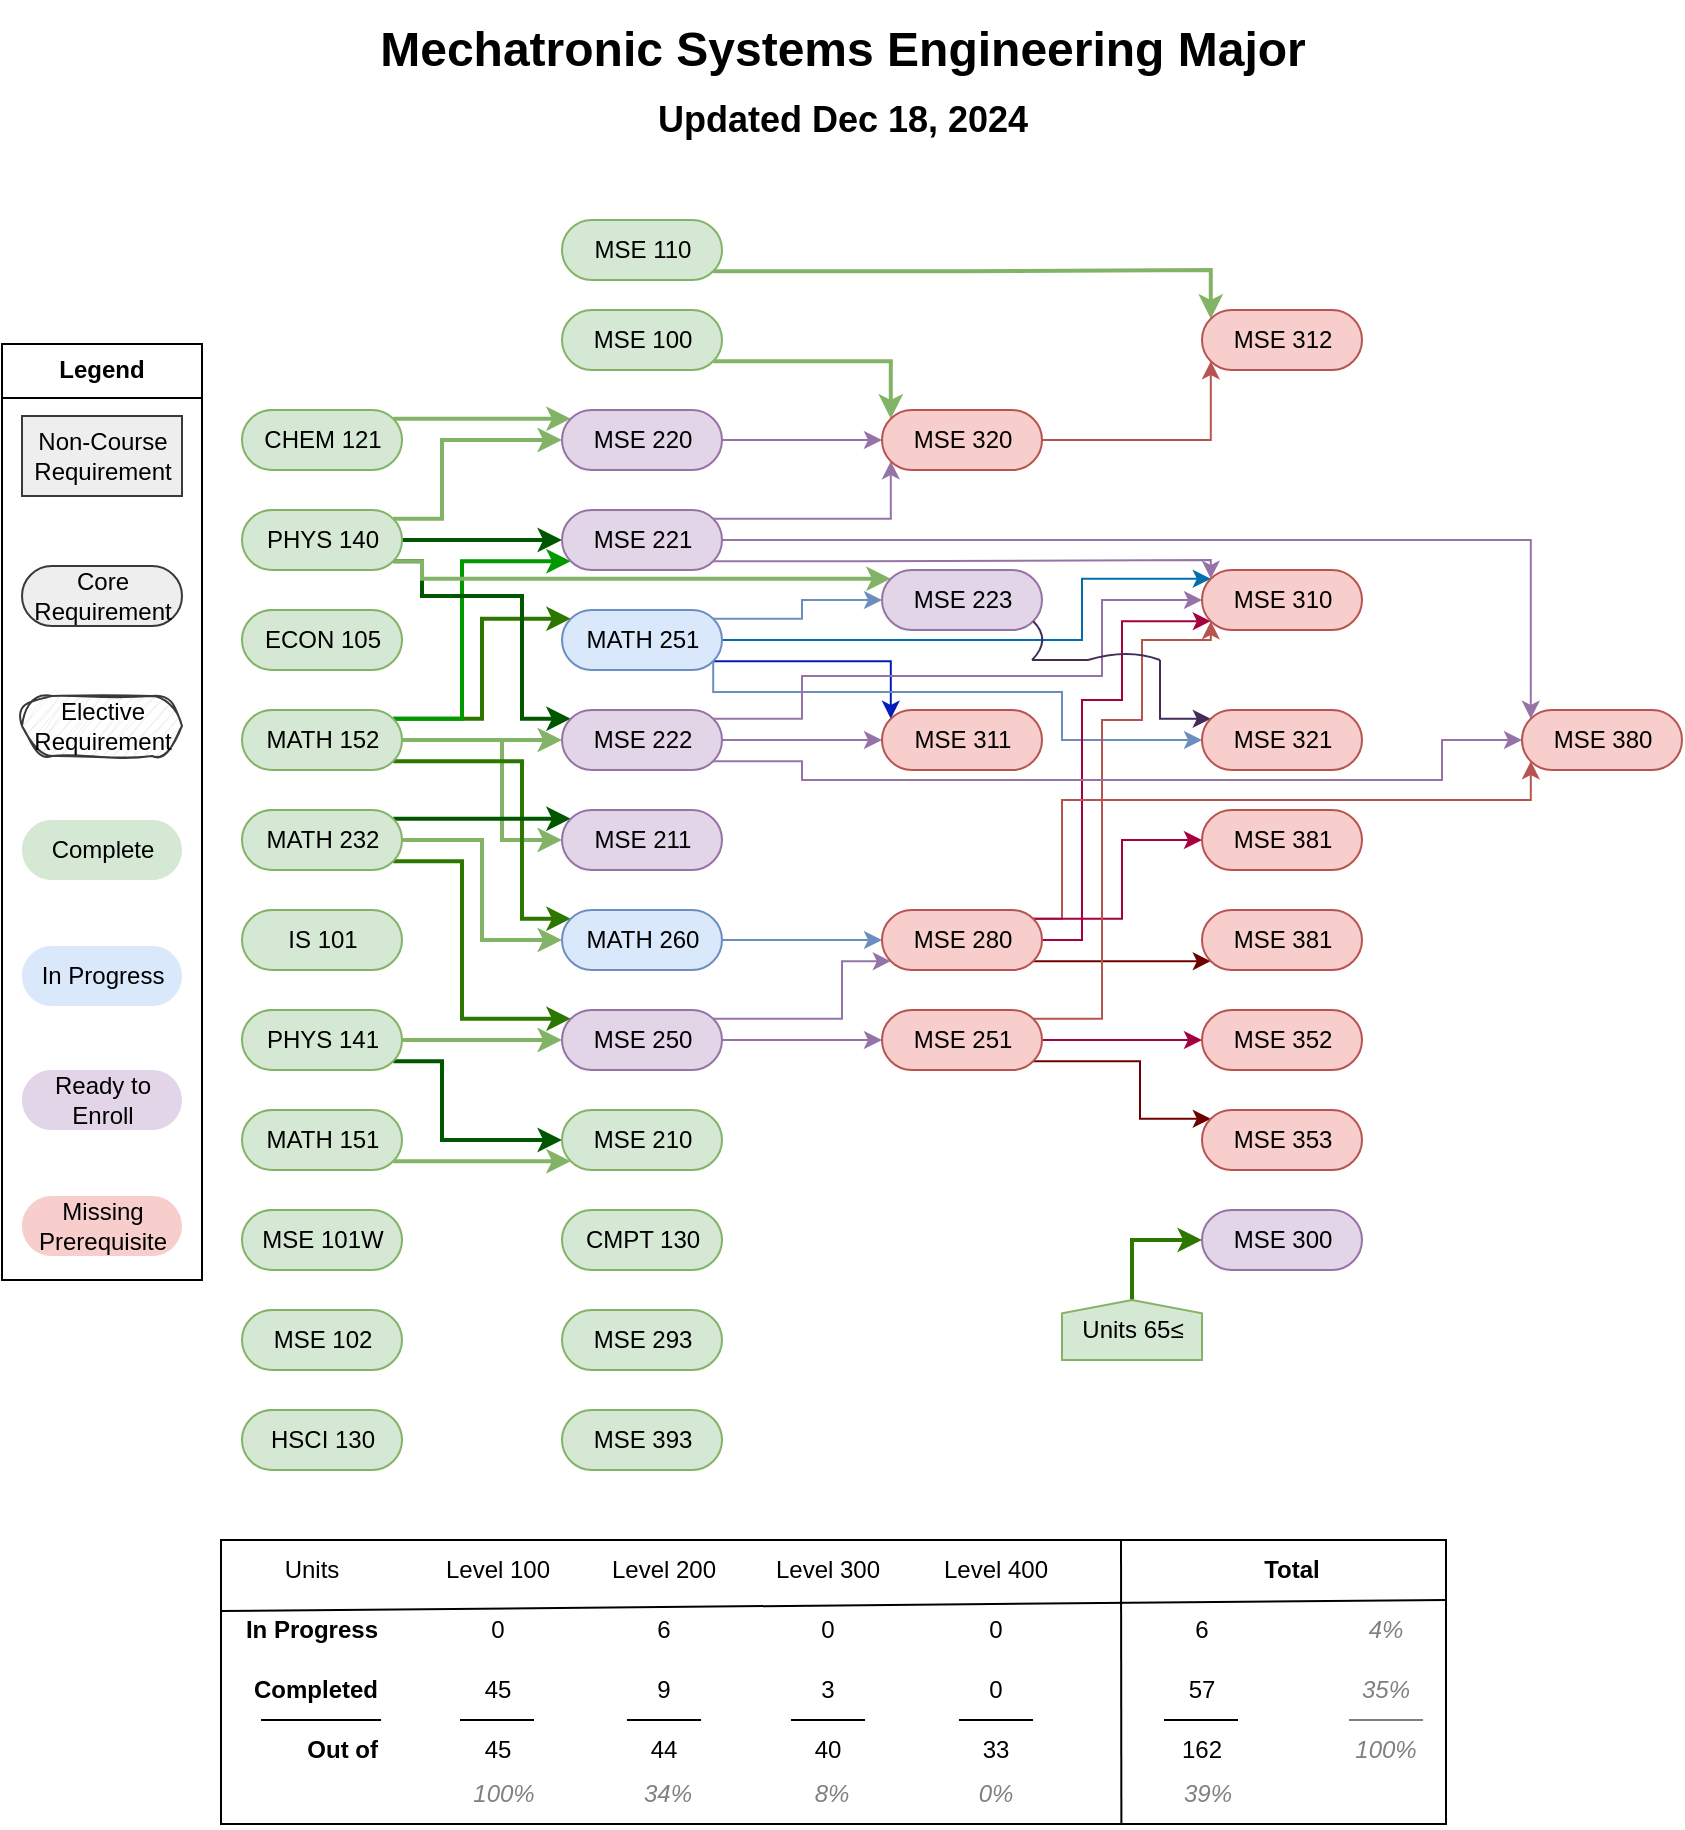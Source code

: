 <mxfile version="25.0.3">
  <diagram id="Kzw8JMVsdLsNCEqsxceb" name="Page-1">
    <mxGraphModel dx="1082" dy="652" grid="1" gridSize="2" guides="1" tooltips="1" connect="1" arrows="1" fold="1" page="1" pageScale="1" pageWidth="850" pageHeight="1100" background="#ffffff" math="0" shadow="0">
      <root>
        <mxCell id="0" />
        <mxCell id="HKDICo--rmemcoH3mQtk-15" value="Background" parent="0" visible="0" />
        <mxCell id="HKDICo--rmemcoH3mQtk-16" value="" style="rounded=0;whiteSpace=wrap;html=1;strokeColor=none;" parent="HKDICo--rmemcoH3mQtk-15" vertex="1">
          <mxGeometry y="30" width="850" height="948" as="geometry" />
        </mxCell>
        <mxCell id="1" value="Diagram" parent="0" />
        <mxCell id="Erz5tiZZ1zlOBueHpwNa-51" style="edgeStyle=orthogonalEdgeStyle;rounded=0;jumpStyle=none;orthogonalLoop=1;jettySize=auto;html=1;exitX=0;exitY=0;exitDx=75.605;exitDy=4.395;exitPerimeter=0;entryX=0;entryY=0;entryDx=4.395;entryDy=4.395;entryPerimeter=0;fillColor=#d5e8d4;strokeColor=#82b366;strokeWidth=2;" parent="1" source="Erz5tiZZ1zlOBueHpwNa-1" target="Erz5tiZZ1zlOBueHpwNa-16" edge="1">
          <mxGeometry relative="1" as="geometry" />
        </mxCell>
        <object label="CHEM 121" Course="General Chemistry I w/ Lab" Department="CHEM" Code="121" Units="4" id="Erz5tiZZ1zlOBueHpwNa-1">
          <mxCell style="html=1;dashed=0;whitespace=wrap;shape=mxgraph.dfd.start;fillColor=#d5e8d4;strokeColor=#82b366;" parent="1" vertex="1">
            <mxGeometry x="125" y="245" width="80" height="30" as="geometry" />
          </mxCell>
        </object>
        <object label="CMPT 130" Course="Intro to Computer Programming I" Department="CMPT" Code="130" Units="3" id="Erz5tiZZ1zlOBueHpwNa-2">
          <mxCell style="html=1;dashed=0;whitespace=wrap;shape=mxgraph.dfd.start;fillColor=#d5e8d4;strokeColor=#82b366;" parent="1" vertex="1">
            <mxGeometry x="285" y="645" width="80" height="30" as="geometry" />
          </mxCell>
        </object>
        <mxCell id="Erz5tiZZ1zlOBueHpwNa-30" style="edgeStyle=orthogonalEdgeStyle;rounded=0;orthogonalLoop=1;jettySize=auto;html=1;exitX=0;exitY=0;exitDx=75.605;exitDy=25.605;exitPerimeter=0;entryX=0;entryY=0;entryDx=4.395;entryDy=25.605;entryPerimeter=0;fillColor=#d5e8d4;strokeColor=#82b366;strokeWidth=2;" parent="1" source="Erz5tiZZ1zlOBueHpwNa-3" target="Erz5tiZZ1zlOBueHpwNa-19" edge="1">
          <mxGeometry relative="1" as="geometry" />
        </mxCell>
        <object label="MATH 151" Course="Calculus I with Review" Department="MATH" Code="150" Units="4" id="Erz5tiZZ1zlOBueHpwNa-3">
          <mxCell style="html=1;dashed=0;whitespace=wrap;shape=mxgraph.dfd.start;fillColor=#d5e8d4;strokeColor=#82b366;" parent="1" vertex="1">
            <mxGeometry x="125" y="595" width="80" height="30" as="geometry" />
          </mxCell>
        </object>
        <mxCell id="Erz5tiZZ1zlOBueHpwNa-44" style="edgeStyle=orthogonalEdgeStyle;rounded=0;orthogonalLoop=1;jettySize=auto;html=1;exitX=0;exitY=0;exitDx=75.605;exitDy=4.395;exitPerimeter=0;entryX=0;entryY=0;entryDx=4.395;entryDy=4.395;entryPerimeter=0;fillColor=#60a917;strokeColor=#2D7600;strokeWidth=2;" parent="1" source="Erz5tiZZ1zlOBueHpwNa-4" target="Erz5tiZZ1zlOBueHpwNa-18" edge="1">
          <mxGeometry relative="1" as="geometry">
            <Array as="points">
              <mxPoint x="245" y="399" />
              <mxPoint x="245" y="349" />
            </Array>
          </mxGeometry>
        </mxCell>
        <mxCell id="Erz5tiZZ1zlOBueHpwNa-45" style="edgeStyle=orthogonalEdgeStyle;rounded=0;orthogonalLoop=1;jettySize=auto;html=1;exitX=1;exitY=0.5;exitDx=0;exitDy=0;exitPerimeter=0;entryX=0;entryY=0.5;entryDx=0;entryDy=0;entryPerimeter=0;fillColor=#d5e8d4;strokeColor=#82b366;strokeWidth=2;gradientColor=#97d077;" parent="1" source="Erz5tiZZ1zlOBueHpwNa-4" target="Erz5tiZZ1zlOBueHpwNa-15" edge="1">
          <mxGeometry relative="1" as="geometry">
            <Array as="points">
              <mxPoint x="255" y="410" />
              <mxPoint x="255" y="460" />
            </Array>
          </mxGeometry>
        </mxCell>
        <mxCell id="Erz5tiZZ1zlOBueHpwNa-48" style="edgeStyle=orthogonalEdgeStyle;rounded=0;orthogonalLoop=1;jettySize=auto;html=1;exitX=0;exitY=0;exitDx=75.605;exitDy=25.605;exitPerimeter=0;entryX=0;entryY=0;entryDx=4.395;entryDy=4.395;entryPerimeter=0;jumpStyle=none;fillColor=#60a917;strokeColor=#2D7600;strokeWidth=2;" parent="1" source="Erz5tiZZ1zlOBueHpwNa-4" target="Erz5tiZZ1zlOBueHpwNa-17" edge="1">
          <mxGeometry relative="1" as="geometry">
            <Array as="points">
              <mxPoint x="265" y="421" />
              <mxPoint x="265" y="499" />
            </Array>
          </mxGeometry>
        </mxCell>
        <mxCell id="Erz5tiZZ1zlOBueHpwNa-54" style="edgeStyle=orthogonalEdgeStyle;rounded=0;jumpStyle=none;orthogonalLoop=1;jettySize=auto;html=1;exitX=0;exitY=0;exitDx=75.605;exitDy=4.395;exitPerimeter=0;entryX=0;entryY=0;entryDx=4.395;entryDy=25.605;entryPerimeter=0;fillColor=#cdeb8b;strokeColor=#009900;strokeWidth=2;" parent="1" source="Erz5tiZZ1zlOBueHpwNa-4" target="Erz5tiZZ1zlOBueHpwNa-27" edge="1">
          <mxGeometry relative="1" as="geometry">
            <Array as="points">
              <mxPoint x="235" y="399" />
              <mxPoint x="235" y="321" />
            </Array>
          </mxGeometry>
        </mxCell>
        <mxCell id="Erz5tiZZ1zlOBueHpwNa-57" style="edgeStyle=orthogonalEdgeStyle;rounded=0;jumpStyle=none;orthogonalLoop=1;jettySize=auto;html=1;exitX=1;exitY=0.5;exitDx=0;exitDy=0;exitPerimeter=0;entryX=0;entryY=0.5;entryDx=0;entryDy=0;entryPerimeter=0;fillColor=#d5e8d4;strokeColor=#82b366;strokeWidth=2;gradientColor=#97d077;" parent="1" source="Erz5tiZZ1zlOBueHpwNa-4" target="Erz5tiZZ1zlOBueHpwNa-26" edge="1">
          <mxGeometry relative="1" as="geometry" />
        </mxCell>
        <object label="MATH 152" Course="Calculus II" Department="MATH" Code="152" Units="3" id="Erz5tiZZ1zlOBueHpwNa-4">
          <mxCell style="html=1;dashed=0;whitespace=wrap;shape=mxgraph.dfd.start;fillColor=#d5e8d4;strokeColor=#82b366;" parent="1" vertex="1">
            <mxGeometry x="125" y="395" width="80" height="30" as="geometry" />
          </mxCell>
        </object>
        <mxCell id="Erz5tiZZ1zlOBueHpwNa-88" style="edgeStyle=orthogonalEdgeStyle;rounded=0;jumpStyle=none;orthogonalLoop=1;jettySize=auto;html=1;exitX=0;exitY=0;exitDx=75.605;exitDy=25.605;exitPerimeter=0;entryX=0;entryY=0;entryDx=4.395;entryDy=4.395;entryPerimeter=0;fillColor=#d5e8d4;strokeColor=#82b366;strokeWidth=2;" parent="1" source="Erz5tiZZ1zlOBueHpwNa-5" target="Erz5tiZZ1zlOBueHpwNa-85" edge="1">
          <mxGeometry relative="1" as="geometry" />
        </mxCell>
        <object label="MSE 100" Course="Engineering Graphics and Design" Department="MSE" Code="100" Units="3" id="Erz5tiZZ1zlOBueHpwNa-5">
          <mxCell style="html=1;dashed=0;whitespace=wrap;shape=mxgraph.dfd.start;fillColor=#d5e8d4;strokeColor=#82b366;" parent="1" vertex="1">
            <mxGeometry x="285" y="195" width="80" height="30" as="geometry" />
          </mxCell>
        </object>
        <object label="MSE 101W" Course="Process, Form, and Convention in Professional Genres" Department="MSE" Code="101W" Units="3" id="Erz5tiZZ1zlOBueHpwNa-6">
          <mxCell style="html=1;dashed=0;whitespace=wrap;shape=mxgraph.dfd.start;fillColor=#d5e8d4;strokeColor=#82b366;" parent="1" vertex="1">
            <mxGeometry x="125" y="645" width="80" height="30" as="geometry" />
          </mxCell>
        </object>
        <object label="MSE 102" Course="Applied Science, Technology, and Society" Department="MSE" Code="102" Units="3" id="Erz5tiZZ1zlOBueHpwNa-7">
          <mxCell style="html=1;dashed=0;whitespace=wrap;shape=mxgraph.dfd.start;fillColor=#d5e8d4;strokeColor=#82b366;" parent="1" vertex="1">
            <mxGeometry x="125" y="695" width="80" height="30" as="geometry" />
          </mxCell>
        </object>
        <mxCell id="Erz5tiZZ1zlOBueHpwNa-92" style="edgeStyle=orthogonalEdgeStyle;rounded=0;jumpStyle=none;orthogonalLoop=1;jettySize=auto;html=1;exitX=0;exitY=0;exitDx=75.605;exitDy=25.605;exitPerimeter=0;entryX=0;entryY=0;entryDx=4.395;entryDy=4.395;entryPerimeter=0;strokeWidth=2;fillColor=#d5e8d4;strokeColor=#82b366;" parent="1" source="Erz5tiZZ1zlOBueHpwNa-8" target="Erz5tiZZ1zlOBueHpwNa-84" edge="1">
          <mxGeometry relative="1" as="geometry" />
        </mxCell>
        <object label="MSE 110" Course="Mechatronics Design I" Department="MSE" Code="110" Units="3" id="Erz5tiZZ1zlOBueHpwNa-8">
          <mxCell style="html=1;dashed=0;whitespace=wrap;shape=mxgraph.dfd.start;fillColor=#d5e8d4;strokeColor=#82b366;" parent="1" vertex="1">
            <mxGeometry x="285" y="150" width="80" height="30" as="geometry" />
          </mxCell>
        </object>
        <mxCell id="Erz5tiZZ1zlOBueHpwNa-52" style="edgeStyle=orthogonalEdgeStyle;rounded=0;jumpStyle=none;orthogonalLoop=1;jettySize=auto;html=1;exitX=0;exitY=0;exitDx=75.605;exitDy=4.395;exitPerimeter=0;entryX=0;entryY=0.5;entryDx=0;entryDy=0;entryPerimeter=0;fillColor=#d5e8d4;strokeColor=#82b366;strokeWidth=2;" parent="1" source="Erz5tiZZ1zlOBueHpwNa-9" target="Erz5tiZZ1zlOBueHpwNa-16" edge="1">
          <mxGeometry relative="1" as="geometry">
            <Array as="points">
              <mxPoint x="225" y="299" />
              <mxPoint x="225" y="260" />
            </Array>
          </mxGeometry>
        </mxCell>
        <mxCell id="Erz5tiZZ1zlOBueHpwNa-53" style="edgeStyle=orthogonalEdgeStyle;rounded=0;jumpStyle=none;orthogonalLoop=1;jettySize=auto;html=1;exitX=1;exitY=0.5;exitDx=0;exitDy=0;exitPerimeter=0;entryX=0;entryY=0.5;entryDx=0;entryDy=0;entryPerimeter=0;fillColor=#008a00;strokeColor=#005700;strokeWidth=2;" parent="1" source="Erz5tiZZ1zlOBueHpwNa-9" target="Erz5tiZZ1zlOBueHpwNa-27" edge="1">
          <mxGeometry relative="1" as="geometry" />
        </mxCell>
        <mxCell id="Erz5tiZZ1zlOBueHpwNa-56" style="edgeStyle=orthogonalEdgeStyle;rounded=0;jumpStyle=none;orthogonalLoop=1;jettySize=auto;html=1;exitX=0;exitY=0;exitDx=75.605;exitDy=25.605;exitPerimeter=0;entryX=0;entryY=0;entryDx=4.395;entryDy=4.395;entryPerimeter=0;fillColor=#008a00;strokeColor=#005700;strokeWidth=2;" parent="1" source="Erz5tiZZ1zlOBueHpwNa-9" target="Erz5tiZZ1zlOBueHpwNa-26" edge="1">
          <mxGeometry relative="1" as="geometry">
            <Array as="points">
              <mxPoint x="215" y="321" />
              <mxPoint x="215" y="338" />
              <mxPoint x="265" y="338" />
              <mxPoint x="265" y="399" />
            </Array>
          </mxGeometry>
        </mxCell>
        <mxCell id="Erz5tiZZ1zlOBueHpwNa-65" style="edgeStyle=orthogonalEdgeStyle;rounded=0;jumpStyle=none;orthogonalLoop=1;jettySize=auto;html=1;exitX=0;exitY=0;exitDx=75.605;exitDy=25.605;exitPerimeter=0;entryX=0;entryY=0;entryDx=4.395;entryDy=4.395;entryPerimeter=0;fillColor=#d5e8d4;strokeColor=#82b366;strokeWidth=2;" parent="1" source="Erz5tiZZ1zlOBueHpwNa-9" target="Erz5tiZZ1zlOBueHpwNa-25" edge="1">
          <mxGeometry relative="1" as="geometry">
            <Array as="points">
              <mxPoint x="215" y="321" />
              <mxPoint x="215" y="329" />
            </Array>
          </mxGeometry>
        </mxCell>
        <object label="PHYS 140" Course="Studio Physics - Mechanics and Modern Physics" Department="PHYS" Code="140" Units="4" id="Erz5tiZZ1zlOBueHpwNa-9">
          <mxCell style="html=1;dashed=0;whitespace=wrap;shape=mxgraph.dfd.start;fillColor=#d5e8d4;strokeColor=#82b366;" parent="1" vertex="1">
            <mxGeometry x="125" y="295" width="80" height="30" as="geometry" />
          </mxCell>
        </object>
        <mxCell id="Erz5tiZZ1zlOBueHpwNa-66" style="edgeStyle=orthogonalEdgeStyle;rounded=0;jumpStyle=none;orthogonalLoop=1;jettySize=auto;html=1;exitX=0;exitY=0;exitDx=75.605;exitDy=25.605;exitPerimeter=0;entryX=0;entryY=0.5;entryDx=0;entryDy=0;entryPerimeter=0;fillColor=#008a00;strokeColor=#005700;strokeWidth=2;" parent="1" source="Erz5tiZZ1zlOBueHpwNa-10" target="Erz5tiZZ1zlOBueHpwNa-19" edge="1">
          <mxGeometry relative="1" as="geometry">
            <Array as="points">
              <mxPoint x="225" y="571" />
              <mxPoint x="225" y="610" />
            </Array>
          </mxGeometry>
        </mxCell>
        <mxCell id="Erz5tiZZ1zlOBueHpwNa-67" style="edgeStyle=orthogonalEdgeStyle;rounded=0;jumpStyle=none;orthogonalLoop=1;jettySize=auto;html=1;exitX=1;exitY=0.5;exitDx=0;exitDy=0;exitPerimeter=0;entryX=0;entryY=0.5;entryDx=0;entryDy=0;entryPerimeter=0;fillColor=#d5e8d4;strokeColor=#82b366;strokeWidth=2;" parent="1" source="Erz5tiZZ1zlOBueHpwNa-10" target="Erz5tiZZ1zlOBueHpwNa-24" edge="1">
          <mxGeometry relative="1" as="geometry" />
        </mxCell>
        <object label="PHYS 141" Course="Studio Physics - Optics, Electricity and Magnetism" Department="PHYS" Code="141" Units="4" id="Erz5tiZZ1zlOBueHpwNa-10">
          <mxCell style="html=1;dashed=0;whitespace=wrap;shape=mxgraph.dfd.start;fillColor=#d5e8d4;strokeColor=#82b366;" parent="1" vertex="1">
            <mxGeometry x="125" y="545" width="80" height="30" as="geometry" />
          </mxCell>
        </object>
        <object label="ECON 105" Course="Principles of Macroeconomics" Department="ECON" Code="105" Units="4" id="Erz5tiZZ1zlOBueHpwNa-11">
          <mxCell style="html=1;dashed=0;whitespace=wrap;shape=mxgraph.dfd.start;fillColor=#d5e8d4;strokeColor=#82b366;" parent="1" vertex="1">
            <mxGeometry x="125" y="345" width="80" height="30" as="geometry" />
          </mxCell>
        </object>
        <object label="HSCI 130" Course="Foundations of Health Science" Department="HSCI" Code="130" Units="4" id="Erz5tiZZ1zlOBueHpwNa-12">
          <mxCell style="html=1;dashed=0;whitespace=wrap;shape=mxgraph.dfd.start;fillColor=#d5e8d4;strokeColor=#82b366;" parent="1" vertex="1">
            <mxGeometry x="125" y="745" width="80" height="30" as="geometry" />
          </mxCell>
        </object>
        <object label="IS 101" Course="Global Challenges of the 21st Century: An Introduction to International Studies" Department="IS" Code="101" Units="3" id="Erz5tiZZ1zlOBueHpwNa-13">
          <mxCell style="html=1;dashed=0;whitespace=wrap;shape=mxgraph.dfd.start;fillColor=#d5e8d4;strokeColor=#82b366;" parent="1" vertex="1">
            <mxGeometry x="125" y="495" width="80" height="30" as="geometry" />
          </mxCell>
        </object>
        <mxCell id="Erz5tiZZ1zlOBueHpwNa-47" style="edgeStyle=orthogonalEdgeStyle;rounded=0;orthogonalLoop=1;jettySize=auto;html=1;exitX=1;exitY=0.5;exitDx=0;exitDy=0;exitPerimeter=0;entryX=0;entryY=0.5;entryDx=0;entryDy=0;entryPerimeter=0;fillColor=#d5e8d4;strokeColor=#82b366;strokeWidth=2;" parent="1" source="Erz5tiZZ1zlOBueHpwNa-14" target="Erz5tiZZ1zlOBueHpwNa-17" edge="1">
          <mxGeometry relative="1" as="geometry" />
        </mxCell>
        <mxCell id="Erz5tiZZ1zlOBueHpwNa-68" style="edgeStyle=orthogonalEdgeStyle;rounded=0;jumpStyle=none;orthogonalLoop=1;jettySize=auto;html=1;exitX=0;exitY=0;exitDx=75.605;exitDy=4.395;exitPerimeter=0;entryX=0;entryY=0;entryDx=4.395;entryDy=4.395;entryPerimeter=0;strokeWidth=2;fillColor=#008a00;strokeColor=#005700;" parent="1" source="Erz5tiZZ1zlOBueHpwNa-14" target="Erz5tiZZ1zlOBueHpwNa-15" edge="1">
          <mxGeometry relative="1" as="geometry" />
        </mxCell>
        <mxCell id="Erz5tiZZ1zlOBueHpwNa-69" style="edgeStyle=orthogonalEdgeStyle;rounded=0;jumpStyle=none;orthogonalLoop=1;jettySize=auto;html=1;exitX=0;exitY=0;exitDx=75.605;exitDy=25.605;exitPerimeter=0;entryX=0;entryY=0;entryDx=4.395;entryDy=4.395;entryPerimeter=0;fillColor=#60a917;strokeColor=#2D7600;strokeWidth=2;" parent="1" source="Erz5tiZZ1zlOBueHpwNa-14" target="Erz5tiZZ1zlOBueHpwNa-24" edge="1">
          <mxGeometry relative="1" as="geometry">
            <Array as="points">
              <mxPoint x="235" y="471" />
              <mxPoint x="235" y="549" />
            </Array>
          </mxGeometry>
        </mxCell>
        <object label="MATH 232" Course="Applied Linear Algebra" Department="MATH" Code="232" Units="3" id="Erz5tiZZ1zlOBueHpwNa-14">
          <mxCell style="html=1;dashed=0;whitespace=wrap;shape=mxgraph.dfd.start;fillColor=#d5e8d4;strokeColor=#82b366;" parent="1" vertex="1">
            <mxGeometry x="125" y="445" width="80" height="30" as="geometry" />
          </mxCell>
        </object>
        <object label="MSE 211" Course="Computational Methods for Engineers" Department="MSE" Code="211" Units="3" id="Erz5tiZZ1zlOBueHpwNa-15">
          <mxCell style="html=1;dashed=0;whitespace=wrap;shape=mxgraph.dfd.start;fillColor=#e1d5e7;strokeColor=#9673a6;" parent="1" vertex="1">
            <mxGeometry x="285" y="445" width="80" height="30" as="geometry" />
          </mxCell>
        </object>
        <mxCell id="Erz5tiZZ1zlOBueHpwNa-87" style="edgeStyle=orthogonalEdgeStyle;rounded=0;jumpStyle=none;orthogonalLoop=1;jettySize=auto;html=1;exitX=1;exitY=0.5;exitDx=0;exitDy=0;exitPerimeter=0;entryX=0;entryY=0.5;entryDx=0;entryDy=0;entryPerimeter=0;fillColor=#e1d5e7;strokeColor=#9673a6;" parent="1" source="Erz5tiZZ1zlOBueHpwNa-16" target="Erz5tiZZ1zlOBueHpwNa-85" edge="1">
          <mxGeometry relative="1" as="geometry" />
        </mxCell>
        <object label="MSE 220" Course="Engineering Materials" Department="MSE" Code="220" Units="3" id="Erz5tiZZ1zlOBueHpwNa-16">
          <mxCell style="html=1;dashed=0;whitespace=wrap;shape=mxgraph.dfd.start;fillColor=#e1d5e7;strokeColor=#9673a6;" parent="1" vertex="1">
            <mxGeometry x="285" y="245" width="80" height="30" as="geometry" />
          </mxCell>
        </object>
        <mxCell id="Erz5tiZZ1zlOBueHpwNa-73" style="edgeStyle=orthogonalEdgeStyle;rounded=0;jumpStyle=none;orthogonalLoop=1;jettySize=auto;html=1;exitX=1;exitY=0.5;exitDx=0;exitDy=0;exitPerimeter=0;entryX=0;entryY=0.5;entryDx=0;entryDy=0;entryPerimeter=0;fillColor=#dae8fc;strokeColor=#6c8ebf;" parent="1" source="Erz5tiZZ1zlOBueHpwNa-17" target="Erz5tiZZ1zlOBueHpwNa-22" edge="1">
          <mxGeometry relative="1" as="geometry" />
        </mxCell>
        <object label="MATH 260" Course="Introduction to Ordinary Differential Equations" Department="MATH" Code="260" Units="3" id="Erz5tiZZ1zlOBueHpwNa-17">
          <mxCell style="html=1;dashed=0;whitespace=wrap;shape=mxgraph.dfd.start;fillColor=#dae8fc;strokeColor=#6c8ebf;" parent="1" vertex="1">
            <mxGeometry x="285" y="495" width="80" height="30" as="geometry" />
          </mxCell>
        </object>
        <mxCell id="Erz5tiZZ1zlOBueHpwNa-74" style="edgeStyle=orthogonalEdgeStyle;rounded=0;jumpStyle=none;orthogonalLoop=1;jettySize=auto;html=1;exitX=0;exitY=0;exitDx=75.605;exitDy=4.395;exitPerimeter=0;entryX=0;entryY=0.5;entryDx=0;entryDy=0;entryPerimeter=0;fillColor=#dae8fc;strokeColor=#6c8ebf;" parent="1" source="Erz5tiZZ1zlOBueHpwNa-18" target="Erz5tiZZ1zlOBueHpwNa-25" edge="1">
          <mxGeometry relative="1" as="geometry" />
        </mxCell>
        <mxCell id="Erz5tiZZ1zlOBueHpwNa-77" style="edgeStyle=orthogonalEdgeStyle;rounded=0;jumpStyle=none;orthogonalLoop=1;jettySize=auto;html=1;exitX=1;exitY=0.5;exitDx=0;exitDy=0;exitPerimeter=0;entryX=0;entryY=0;entryDx=4.395;entryDy=4.395;entryPerimeter=0;fillColor=#1ba1e2;strokeColor=#006EAF;" parent="1" source="Erz5tiZZ1zlOBueHpwNa-18" target="Erz5tiZZ1zlOBueHpwNa-75" edge="1">
          <mxGeometry relative="1" as="geometry">
            <Array as="points">
              <mxPoint x="545" y="360" />
              <mxPoint x="545" y="329" />
            </Array>
          </mxGeometry>
        </mxCell>
        <mxCell id="Erz5tiZZ1zlOBueHpwNa-82" style="edgeStyle=orthogonalEdgeStyle;rounded=0;jumpStyle=none;orthogonalLoop=1;jettySize=auto;html=1;exitX=0;exitY=0;exitDx=75.605;exitDy=25.605;exitPerimeter=0;entryX=0;entryY=0;entryDx=4.395;entryDy=4.395;entryPerimeter=0;fillColor=#0050ef;strokeColor=#001DBC;" parent="1" source="Erz5tiZZ1zlOBueHpwNa-18" target="Erz5tiZZ1zlOBueHpwNa-81" edge="1">
          <mxGeometry relative="1" as="geometry" />
        </mxCell>
        <mxCell id="Erz5tiZZ1zlOBueHpwNa-100" style="edgeStyle=orthogonalEdgeStyle;rounded=0;jumpStyle=none;orthogonalLoop=1;jettySize=auto;html=1;exitX=0;exitY=0;exitDx=75.605;exitDy=25.605;exitPerimeter=0;entryX=0;entryY=0.5;entryDx=0;entryDy=0;entryPerimeter=0;fillColor=#dae8fc;strokeColor=#6c8ebf;" parent="1" source="Erz5tiZZ1zlOBueHpwNa-18" target="Erz5tiZZ1zlOBueHpwNa-98" edge="1">
          <mxGeometry relative="1" as="geometry">
            <Array as="points">
              <mxPoint x="361" y="386" />
              <mxPoint x="535" y="386" />
              <mxPoint x="535" y="410" />
            </Array>
          </mxGeometry>
        </mxCell>
        <object label="MATH 251" Course="Calculus III" Department="MATH" Code="251" Units="3" id="Erz5tiZZ1zlOBueHpwNa-18">
          <mxCell style="html=1;dashed=0;whitespace=wrap;shape=mxgraph.dfd.start;fillColor=#dae8fc;strokeColor=#6c8ebf;" parent="1" vertex="1">
            <mxGeometry x="285" y="345" width="80" height="30" as="geometry" />
          </mxCell>
        </object>
        <object label="MSE 210" Course="Engineering Measurement and Data Analysis" Department="MSE" Code="210" Units="3" id="Erz5tiZZ1zlOBueHpwNa-19">
          <mxCell style="html=1;dashed=0;whitespace=wrap;shape=mxgraph.dfd.start;fillColor=#d5e8d4;strokeColor=#82b366;" parent="1" vertex="1">
            <mxGeometry x="285" y="595" width="80" height="30" as="geometry" />
          </mxCell>
        </object>
        <object label="MSE 393" Course="Engineering Graphics and Design" Department="MSE" Code="100" Units="3" id="Erz5tiZZ1zlOBueHpwNa-20">
          <mxCell style="html=1;dashed=0;whitespace=wrap;shape=mxgraph.dfd.start;fillColor=#d5e8d4;strokeColor=#82b366;" parent="1" vertex="1">
            <mxGeometry x="285" y="745" width="80" height="30" as="geometry" />
          </mxCell>
        </object>
        <object label="MSE 293" Course="Engineering Graphics and Design" Department="MSE" Code="100" Units="3" id="Erz5tiZZ1zlOBueHpwNa-21">
          <mxCell style="html=1;dashed=0;whitespace=wrap;shape=mxgraph.dfd.start;fillColor=#d5e8d4;strokeColor=#82b366;" parent="1" vertex="1">
            <mxGeometry x="285" y="695" width="80" height="30" as="geometry" />
          </mxCell>
        </object>
        <mxCell id="Erz5tiZZ1zlOBueHpwNa-79" style="edgeStyle=orthogonalEdgeStyle;rounded=0;jumpStyle=none;orthogonalLoop=1;jettySize=auto;html=1;exitX=1;exitY=0.5;exitDx=0;exitDy=0;exitPerimeter=0;entryX=0;entryY=0;entryDx=4.395;entryDy=25.605;entryPerimeter=0;fillColor=#d80073;strokeColor=#A50040;" parent="1" source="Erz5tiZZ1zlOBueHpwNa-22" target="Erz5tiZZ1zlOBueHpwNa-75" edge="1">
          <mxGeometry relative="1" as="geometry">
            <Array as="points">
              <mxPoint x="545" y="510" />
              <mxPoint x="545" y="390" />
              <mxPoint x="565" y="390" />
              <mxPoint x="565" y="351" />
            </Array>
          </mxGeometry>
        </mxCell>
        <mxCell id="Erz5tiZZ1zlOBueHpwNa-106" style="edgeStyle=orthogonalEdgeStyle;rounded=0;jumpStyle=none;orthogonalLoop=1;jettySize=auto;html=1;exitX=0;exitY=0;exitDx=75.605;exitDy=25.605;exitPerimeter=0;entryX=0;entryY=0;entryDx=4.395;entryDy=25.605;entryPerimeter=0;fillColor=#a20025;strokeColor=#6F0000;" parent="1" source="Erz5tiZZ1zlOBueHpwNa-22" target="Erz5tiZZ1zlOBueHpwNa-93" edge="1">
          <mxGeometry relative="1" as="geometry" />
        </mxCell>
        <mxCell id="Erz5tiZZ1zlOBueHpwNa-110" style="edgeStyle=orthogonalEdgeStyle;rounded=0;jumpStyle=none;orthogonalLoop=1;jettySize=auto;html=1;exitX=0;exitY=0;exitDx=75.605;exitDy=4.395;exitPerimeter=0;entryX=0;entryY=0;entryDx=4.395;entryDy=25.605;entryPerimeter=0;fillColor=#f8cecc;strokeColor=#b85450;" parent="1" source="Erz5tiZZ1zlOBueHpwNa-22" target="Erz5tiZZ1zlOBueHpwNa-107" edge="1">
          <mxGeometry relative="1" as="geometry">
            <Array as="points">
              <mxPoint x="535" y="499" />
              <mxPoint x="535" y="440" />
              <mxPoint x="769" y="440" />
            </Array>
          </mxGeometry>
        </mxCell>
        <mxCell id="Erz5tiZZ1zlOBueHpwNa-112" style="edgeStyle=orthogonalEdgeStyle;rounded=0;jumpStyle=none;orthogonalLoop=1;jettySize=auto;html=1;exitX=0;exitY=0;exitDx=75.605;exitDy=4.395;exitPerimeter=0;entryX=0;entryY=0.5;entryDx=0;entryDy=0;entryPerimeter=0;fillColor=#d80073;strokeColor=#A50040;" parent="1" source="Erz5tiZZ1zlOBueHpwNa-22" target="Erz5tiZZ1zlOBueHpwNa-111" edge="1">
          <mxGeometry relative="1" as="geometry" />
        </mxCell>
        <object label="MSE 280" Course="Linear Systems" Department="MSE" Code="280" Units="3" id="Erz5tiZZ1zlOBueHpwNa-22">
          <mxCell style="html=1;dashed=0;whitespace=wrap;shape=mxgraph.dfd.start;fillColor=#f8cecc;strokeColor=#b85450;" parent="1" vertex="1">
            <mxGeometry x="445" y="495" width="80" height="30" as="geometry" />
          </mxCell>
        </object>
        <mxCell id="Erz5tiZZ1zlOBueHpwNa-80" style="edgeStyle=orthogonalEdgeStyle;rounded=0;jumpStyle=none;orthogonalLoop=1;jettySize=auto;html=1;exitX=0;exitY=0;exitDx=75.605;exitDy=4.395;exitPerimeter=0;entryX=0;entryY=0;entryDx=4.395;entryDy=25.605;entryPerimeter=0;fillColor=#f8cecc;strokeColor=#b85450;" parent="1" source="Erz5tiZZ1zlOBueHpwNa-23" target="Erz5tiZZ1zlOBueHpwNa-75" edge="1">
          <mxGeometry relative="1" as="geometry">
            <Array as="points">
              <mxPoint x="555" y="549" />
              <mxPoint x="555" y="400" />
              <mxPoint x="575" y="400" />
              <mxPoint x="575" y="360" />
              <mxPoint x="609" y="360" />
            </Array>
          </mxGeometry>
        </mxCell>
        <mxCell id="Erz5tiZZ1zlOBueHpwNa-103" style="edgeStyle=orthogonalEdgeStyle;rounded=0;jumpStyle=none;orthogonalLoop=1;jettySize=auto;html=1;exitX=1;exitY=0.5;exitDx=0;exitDy=0;exitPerimeter=0;entryX=0;entryY=0.5;entryDx=0;entryDy=0;entryPerimeter=0;fillColor=#d80073;strokeColor=#A50040;" parent="1" source="Erz5tiZZ1zlOBueHpwNa-23" target="Erz5tiZZ1zlOBueHpwNa-101" edge="1">
          <mxGeometry relative="1" as="geometry" />
        </mxCell>
        <mxCell id="Erz5tiZZ1zlOBueHpwNa-105" style="edgeStyle=orthogonalEdgeStyle;rounded=0;jumpStyle=none;orthogonalLoop=1;jettySize=auto;html=1;exitX=0;exitY=0;exitDx=75.605;exitDy=25.605;exitPerimeter=0;entryX=0;entryY=0;entryDx=4.395;entryDy=4.395;entryPerimeter=0;fillColor=#a20025;strokeColor=#6F0000;" parent="1" source="Erz5tiZZ1zlOBueHpwNa-23" target="Erz5tiZZ1zlOBueHpwNa-104" edge="1">
          <mxGeometry relative="1" as="geometry">
            <Array as="points">
              <mxPoint x="574" y="571" />
              <mxPoint x="574" y="599" />
            </Array>
          </mxGeometry>
        </mxCell>
        <object label="MSE 251" Course="Electronic Circuits" Department="MSE" Code="251" Units="4" id="Erz5tiZZ1zlOBueHpwNa-23">
          <mxCell style="html=1;dashed=0;whitespace=wrap;shape=mxgraph.dfd.start;fillColor=#f8cecc;strokeColor=#b85450;" parent="1" vertex="1">
            <mxGeometry x="445" y="545" width="80" height="30" as="geometry" />
          </mxCell>
        </object>
        <mxCell id="Erz5tiZZ1zlOBueHpwNa-72" style="edgeStyle=orthogonalEdgeStyle;rounded=0;jumpStyle=none;orthogonalLoop=1;jettySize=auto;html=1;exitX=0;exitY=0;exitDx=75.605;exitDy=4.395;exitPerimeter=0;entryX=0;entryY=0;entryDx=4.395;entryDy=25.605;entryPerimeter=0;fillColor=#e1d5e7;strokeColor=#9673a6;" parent="1" source="Erz5tiZZ1zlOBueHpwNa-24" target="Erz5tiZZ1zlOBueHpwNa-22" edge="1">
          <mxGeometry relative="1" as="geometry">
            <Array as="points">
              <mxPoint x="425" y="549" />
              <mxPoint x="425" y="521" />
            </Array>
          </mxGeometry>
        </mxCell>
        <object label="MSE 250" Course="Electric Circuits" Department="MSE" Code="250" Units="4" id="Erz5tiZZ1zlOBueHpwNa-24">
          <mxCell style="html=1;dashed=0;whitespace=wrap;shape=mxgraph.dfd.start;fillColor=#e1d5e7;strokeColor=#9673a6;" parent="1" vertex="1">
            <mxGeometry x="285" y="545" width="80" height="30" as="geometry" />
          </mxCell>
        </object>
        <object label="MSE 223" Course="Introduction to Fluid Mechanics" Department="MSE" Code="223" Units="4" id="Erz5tiZZ1zlOBueHpwNa-25">
          <mxCell style="html=1;dashed=0;whitespace=wrap;shape=mxgraph.dfd.start;fillColor=#e1d5e7;strokeColor=#9673a6;" parent="1" vertex="1">
            <mxGeometry x="445" y="325" width="80" height="30" as="geometry" />
          </mxCell>
        </object>
        <mxCell id="Erz5tiZZ1zlOBueHpwNa-78" style="edgeStyle=orthogonalEdgeStyle;rounded=0;jumpStyle=none;orthogonalLoop=1;jettySize=auto;html=1;exitX=0;exitY=0;exitDx=75.605;exitDy=4.395;exitPerimeter=0;entryX=0;entryY=0.5;entryDx=0;entryDy=0;entryPerimeter=0;fillColor=#e1d5e7;strokeColor=#9673a6;" parent="1" source="Erz5tiZZ1zlOBueHpwNa-26" target="Erz5tiZZ1zlOBueHpwNa-75" edge="1">
          <mxGeometry relative="1" as="geometry">
            <Array as="points">
              <mxPoint x="405" y="399" />
              <mxPoint x="405" y="378" />
              <mxPoint x="555" y="378" />
              <mxPoint x="555" y="340" />
            </Array>
          </mxGeometry>
        </mxCell>
        <mxCell id="Erz5tiZZ1zlOBueHpwNa-83" style="edgeStyle=orthogonalEdgeStyle;rounded=0;jumpStyle=none;orthogonalLoop=1;jettySize=auto;html=1;exitX=1;exitY=0.5;exitDx=0;exitDy=0;exitPerimeter=0;entryX=0;entryY=0.5;entryDx=0;entryDy=0;entryPerimeter=0;fillColor=#e1d5e7;strokeColor=#9673a6;" parent="1" source="Erz5tiZZ1zlOBueHpwNa-26" target="Erz5tiZZ1zlOBueHpwNa-81" edge="1">
          <mxGeometry relative="1" as="geometry" />
        </mxCell>
        <mxCell id="Erz5tiZZ1zlOBueHpwNa-109" style="edgeStyle=orthogonalEdgeStyle;rounded=0;jumpStyle=none;orthogonalLoop=1;jettySize=auto;html=1;exitX=0;exitY=0;exitDx=75.605;exitDy=25.605;exitPerimeter=0;entryX=0;entryY=0.5;entryDx=0;entryDy=0;entryPerimeter=0;fillColor=#e1d5e7;strokeColor=#9673a6;" parent="1" source="Erz5tiZZ1zlOBueHpwNa-26" target="Erz5tiZZ1zlOBueHpwNa-107" edge="1">
          <mxGeometry relative="1" as="geometry">
            <Array as="points">
              <mxPoint x="405" y="421" />
              <mxPoint x="405" y="430" />
              <mxPoint x="725" y="430" />
              <mxPoint x="725" y="410" />
            </Array>
          </mxGeometry>
        </mxCell>
        <object label="MSE 222" Course="Kinematics and Dynamics of Rigid Bodies and Mechanisms" Department="MSE" Code="222" Units="4" id="Erz5tiZZ1zlOBueHpwNa-26">
          <mxCell style="html=1;dashed=0;whitespace=wrap;shape=mxgraph.dfd.start;fillColor=#e1d5e7;strokeColor=#9673a6;" parent="1" vertex="1">
            <mxGeometry x="285" y="395" width="80" height="30" as="geometry" />
          </mxCell>
        </object>
        <mxCell id="Erz5tiZZ1zlOBueHpwNa-76" style="edgeStyle=orthogonalEdgeStyle;rounded=0;jumpStyle=none;orthogonalLoop=1;jettySize=auto;html=1;exitX=0;exitY=0;exitDx=75.605;exitDy=25.605;exitPerimeter=0;entryX=0;entryY=0;entryDx=4.395;entryDy=4.395;entryPerimeter=0;fillColor=#e1d5e7;strokeColor=#9673a6;" parent="1" source="Erz5tiZZ1zlOBueHpwNa-27" target="Erz5tiZZ1zlOBueHpwNa-75" edge="1">
          <mxGeometry relative="1" as="geometry">
            <mxPoint x="615" y="280" as="targetPoint" />
            <Array as="points">
              <mxPoint x="435" y="321" />
              <mxPoint x="609" y="320" />
            </Array>
          </mxGeometry>
        </mxCell>
        <mxCell id="Erz5tiZZ1zlOBueHpwNa-86" style="edgeStyle=orthogonalEdgeStyle;rounded=0;jumpStyle=none;orthogonalLoop=1;jettySize=auto;html=1;exitX=0;exitY=0;exitDx=75.605;exitDy=4.395;exitPerimeter=0;entryX=0;entryY=0;entryDx=4.395;entryDy=25.605;entryPerimeter=0;fillColor=#e1d5e7;strokeColor=#9673a6;" parent="1" source="Erz5tiZZ1zlOBueHpwNa-27" target="Erz5tiZZ1zlOBueHpwNa-85" edge="1">
          <mxGeometry relative="1" as="geometry" />
        </mxCell>
        <mxCell id="Erz5tiZZ1zlOBueHpwNa-108" style="edgeStyle=orthogonalEdgeStyle;rounded=0;jumpStyle=none;orthogonalLoop=1;jettySize=auto;html=1;exitX=1;exitY=0.5;exitDx=0;exitDy=0;exitPerimeter=0;entryX=0;entryY=0;entryDx=4.395;entryDy=4.395;entryPerimeter=0;fillColor=#e1d5e7;strokeColor=#9673a6;" parent="1" source="Erz5tiZZ1zlOBueHpwNa-27" target="Erz5tiZZ1zlOBueHpwNa-107" edge="1">
          <mxGeometry relative="1" as="geometry" />
        </mxCell>
        <object label="MSE 221" Course="Statics and Strength of Materials" Department="MSE" Code="221" Units="4" id="Erz5tiZZ1zlOBueHpwNa-27">
          <mxCell style="html=1;dashed=0;whitespace=wrap;shape=mxgraph.dfd.start;fillColor=#e1d5e7;strokeColor=#9673a6;" parent="1" vertex="1">
            <mxGeometry x="285" y="295" width="80" height="30" as="geometry" />
          </mxCell>
        </object>
        <object label="MSE 310" Course="Sensors and Actuators" Department="MSE" Code="310" Units="4" id="Erz5tiZZ1zlOBueHpwNa-75">
          <mxCell style="html=1;dashed=0;whitespace=wrap;shape=mxgraph.dfd.start;fillColor=#f8cecc;strokeColor=#b85450;" parent="1" vertex="1">
            <mxGeometry x="605" y="325" width="80" height="30" as="geometry" />
          </mxCell>
        </object>
        <object label="MSE 311" Course="Introduction to Microelectromechanical Systems" Department="MSE" Code="311" Units="3" id="Erz5tiZZ1zlOBueHpwNa-81">
          <mxCell style="html=1;dashed=0;whitespace=wrap;shape=mxgraph.dfd.start;fillColor=#f8cecc;strokeColor=#b85450;" parent="1" vertex="1">
            <mxGeometry x="445" y="395" width="80" height="30" as="geometry" />
          </mxCell>
        </object>
        <object label="MSE 312" Course="Mechatronics Design II" Department="MSE" Code="312" Units="4" id="Erz5tiZZ1zlOBueHpwNa-84">
          <mxCell style="html=1;dashed=0;whitespace=wrap;shape=mxgraph.dfd.start;fillColor=#f8cecc;strokeColor=#b85450;" parent="1" vertex="1">
            <mxGeometry x="605" y="195" width="80" height="30" as="geometry" />
          </mxCell>
        </object>
        <mxCell id="Erz5tiZZ1zlOBueHpwNa-89" style="edgeStyle=orthogonalEdgeStyle;rounded=0;jumpStyle=none;orthogonalLoop=1;jettySize=auto;html=1;exitX=1;exitY=0.5;exitDx=0;exitDy=0;exitPerimeter=0;entryX=0;entryY=0;entryDx=4.395;entryDy=25.605;entryPerimeter=0;fillColor=#f8cecc;strokeColor=#b85450;" parent="1" source="Erz5tiZZ1zlOBueHpwNa-85" target="Erz5tiZZ1zlOBueHpwNa-84" edge="1">
          <mxGeometry relative="1" as="geometry" />
        </mxCell>
        <object label="MSE 320" Course="Machine Design" Department="MSE" Code="320" Units="4" id="Erz5tiZZ1zlOBueHpwNa-85">
          <mxCell style="html=1;dashed=0;whitespace=wrap;shape=mxgraph.dfd.start;fillColor=#f8cecc;strokeColor=#b85450;" parent="1" vertex="1">
            <mxGeometry x="445" y="245" width="80" height="30" as="geometry" />
          </mxCell>
        </object>
        <object label="MSE 381" Course="Feedback Control Systems" Department="MSE" Code="381" Units="4" id="Erz5tiZZ1zlOBueHpwNa-93">
          <mxCell style="html=1;dashed=0;whitespace=wrap;shape=mxgraph.dfd.start;fillColor=#f8cecc;strokeColor=#b85450;" parent="1" vertex="1">
            <mxGeometry x="605" y="495" width="80" height="30" as="geometry" />
          </mxCell>
        </object>
        <object label="MSE 300" Course="The Business of Engineering I" Department="MSE" Code="300" Units="3" id="Erz5tiZZ1zlOBueHpwNa-95">
          <mxCell style="html=1;dashed=0;whitespace=wrap;shape=mxgraph.dfd.start;fillColor=#e1d5e7;strokeColor=#9673a6;" parent="1" vertex="1">
            <mxGeometry x="605" y="645" width="80" height="30" as="geometry" />
          </mxCell>
        </object>
        <mxCell id="Erz5tiZZ1zlOBueHpwNa-97" style="edgeStyle=orthogonalEdgeStyle;rounded=0;jumpStyle=none;orthogonalLoop=1;jettySize=auto;html=1;exitX=0.5;exitY=1;exitDx=0;exitDy=0;entryX=0;entryY=0.5;entryDx=0;entryDy=0;entryPerimeter=0;fillColor=#60a917;strokeColor=#2D7600;strokeWidth=2;" parent="1" source="Erz5tiZZ1zlOBueHpwNa-96" target="Erz5tiZZ1zlOBueHpwNa-95" edge="1">
          <mxGeometry relative="1" as="geometry" />
        </mxCell>
        <mxCell id="Erz5tiZZ1zlOBueHpwNa-96" value="≥65 Units" style="verticalLabelPosition=middle;verticalAlign=middle;html=1;shape=offPageConnector;rounded=0;size=0.222;rotation=0;horizontal=1;align=center;labelPosition=center;flipH=0;flipV=0;textDirection=rtl;fillColor=#d5e8d4;strokeColor=#82b366;direction=west;" parent="1" vertex="1">
          <mxGeometry x="535" y="690" width="70" height="30" as="geometry" />
        </mxCell>
        <mxCell id="HKDICo--rmemcoH3mQtk-54" style="edgeStyle=orthogonalEdgeStyle;rounded=0;orthogonalLoop=1;jettySize=auto;html=1;exitX=0;exitY=0;exitDx=4.395;exitDy=4.395;exitPerimeter=0;startArrow=classic;startFill=1;endArrow=none;endFill=0;fillColor=#76608a;strokeColor=#432D57;" parent="1" source="Erz5tiZZ1zlOBueHpwNa-98" edge="1">
          <mxGeometry relative="1" as="geometry">
            <mxPoint x="584" y="370" as="targetPoint" />
          </mxGeometry>
        </mxCell>
        <object label="MSE 321" Course="Engineering Thermodynamics and Heat Transfer" Department="MSE" Code="321" Units="4" id="Erz5tiZZ1zlOBueHpwNa-98">
          <mxCell style="html=1;dashed=0;whitespace=wrap;shape=mxgraph.dfd.start;fillColor=#f8cecc;strokeColor=#b85450;" parent="1" vertex="1">
            <mxGeometry x="605" y="395" width="80" height="30" as="geometry" />
          </mxCell>
        </object>
        <object label="MSE 352" Course="Digital Logic and Microcontrollers" Department="MSE" Code="352" Units="4" id="Erz5tiZZ1zlOBueHpwNa-101">
          <mxCell style="html=1;dashed=0;whitespace=wrap;shape=mxgraph.dfd.start;fillColor=#f8cecc;strokeColor=#b85450;" parent="1" vertex="1">
            <mxGeometry x="605" y="545" width="80" height="30" as="geometry" />
          </mxCell>
        </object>
        <object label="MSE 353" Course="Power Electronics and Electric Machinery" Department="MSE" Code="353" Units="4" id="Erz5tiZZ1zlOBueHpwNa-104">
          <mxCell style="html=1;dashed=0;whitespace=wrap;shape=mxgraph.dfd.start;fillColor=#f8cecc;strokeColor=#b85450;" parent="1" vertex="1">
            <mxGeometry x="605" y="595" width="80" height="30" as="geometry" />
          </mxCell>
        </object>
        <object label="MSE 380" Course="Systems Modelling and Simulation" Department="MSE" Code="380" Units="3" id="Erz5tiZZ1zlOBueHpwNa-107">
          <mxCell style="html=1;dashed=0;whitespace=wrap;shape=mxgraph.dfd.start;fillColor=#f8cecc;strokeColor=#b85450;" parent="1" vertex="1">
            <mxGeometry x="765" y="395" width="80" height="30" as="geometry" />
          </mxCell>
        </object>
        <object label="MSE 381" Course="Feedback Control Systems" Department="MSE" Code="381" Units="4" id="Erz5tiZZ1zlOBueHpwNa-111">
          <mxCell style="html=1;dashed=0;whitespace=wrap;shape=mxgraph.dfd.start;fillColor=#f8cecc;strokeColor=#b85450;" parent="1" vertex="1">
            <mxGeometry x="605" y="445" width="80" height="30" as="geometry" />
          </mxCell>
        </object>
        <mxCell id="HKDICo--rmemcoH3mQtk-3" value="" style="rounded=0;whiteSpace=wrap;html=1;shadow=0;glass=0;sketch=0;strokeColor=default;" parent="1" vertex="1">
          <mxGeometry x="5" y="212" width="100" height="468" as="geometry" />
        </mxCell>
        <object label="Core&lt;br&gt;Requirement" id="HKDICo--rmemcoH3mQtk-4">
          <mxCell style="html=1;dashed=0;whitespace=wrap;shape=mxgraph.dfd.start;perimeterSpacing=0;shadow=0;fillColor=#eeeeee;strokeColor=#36393d;" parent="1" vertex="1">
            <mxGeometry x="15" y="323" width="80" height="30" as="geometry" />
          </mxCell>
        </object>
        <object label="Elective&lt;br&gt;Requirement" id="HKDICo--rmemcoH3mQtk-5">
          <mxCell style="html=1;dashed=0;whitespace=wrap;shape=mxgraph.dfd.start;perimeterSpacing=0;shadow=0;sketch=1;curveFitting=1;jiggle=2;fillColor=#eeeeee;strokeColor=#36393d;" parent="1" vertex="1">
            <mxGeometry x="15" y="388" width="80" height="30" as="geometry" />
          </mxCell>
        </object>
        <object label="Complete" id="HKDICo--rmemcoH3mQtk-6">
          <mxCell style="html=1;dashed=0;whitespace=wrap;shape=mxgraph.dfd.start;perimeterSpacing=0;shadow=0;fillColor=#d5e8d4;strokeColor=none;" parent="1" vertex="1">
            <mxGeometry x="15" y="450" width="80" height="30" as="geometry" />
          </mxCell>
        </object>
        <object label="In Progress" id="HKDICo--rmemcoH3mQtk-7">
          <mxCell style="html=1;dashed=0;whitespace=wrap;shape=mxgraph.dfd.start;perimeterSpacing=0;shadow=0;fillColor=#dae8fc;strokeColor=none;" parent="1" vertex="1">
            <mxGeometry x="15" y="513" width="80" height="30" as="geometry" />
          </mxCell>
        </object>
        <object label="Ready to&lt;br&gt;Enroll" id="HKDICo--rmemcoH3mQtk-8">
          <mxCell style="html=1;dashed=0;whitespace=wrap;shape=mxgraph.dfd.start;perimeterSpacing=0;shadow=0;fillColor=#e1d5e7;strokeColor=none;" parent="1" vertex="1">
            <mxGeometry x="15" y="575" width="80" height="30" as="geometry" />
          </mxCell>
        </object>
        <object label="Missing&lt;br&gt;Prerequisite" id="HKDICo--rmemcoH3mQtk-9">
          <mxCell style="html=1;dashed=0;whitespace=wrap;shape=mxgraph.dfd.start;perimeterSpacing=0;shadow=0;fillColor=#f8cecc;strokeColor=none;" parent="1" vertex="1">
            <mxGeometry x="15" y="638" width="80" height="30" as="geometry" />
          </mxCell>
        </object>
        <mxCell id="HKDICo--rmemcoH3mQtk-10" value="Non-Course&lt;br&gt;Requirement" style="html=1;dashed=0;whitespace=wrap;fillColor=#eeeeee;strokeColor=#36393d;" parent="1" vertex="1">
          <mxGeometry x="15" y="248" width="80" height="40" as="geometry" />
        </mxCell>
        <mxCell id="HKDICo--rmemcoH3mQtk-11" value="Legend&lt;br&gt;" style="text;html=1;strokeColor=none;fillColor=none;align=center;verticalAlign=middle;whiteSpace=wrap;rounded=0;fontStyle=1" parent="1" vertex="1">
          <mxGeometry x="25" y="210" width="60" height="30" as="geometry" />
        </mxCell>
        <mxCell id="HKDICo--rmemcoH3mQtk-12" value="" style="endArrow=none;html=1;rounded=0;" parent="1" edge="1">
          <mxGeometry width="50" height="50" relative="1" as="geometry">
            <mxPoint x="5" y="239.05" as="sourcePoint" />
            <mxPoint x="105" y="239.05" as="targetPoint" />
          </mxGeometry>
        </mxCell>
        <mxCell id="HKDICo--rmemcoH3mQtk-13" value="Mechatronic Systems Engineering Major" style="text;strokeColor=none;fillColor=none;html=1;fontSize=24;fontStyle=1;verticalAlign=middle;align=center;" parent="1" vertex="1">
          <mxGeometry x="177" y="40" width="495" height="50" as="geometry" />
        </mxCell>
        <mxCell id="HKDICo--rmemcoH3mQtk-14" value="Updated Dec 18, 2024" style="text;strokeColor=none;fillColor=none;html=1;fontSize=18;fontStyle=1;verticalAlign=middle;align=center;" parent="1" vertex="1">
          <mxGeometry x="327" y="80" width="195" height="40" as="geometry" />
        </mxCell>
        <mxCell id="HKDICo--rmemcoH3mQtk-17" value="" style="rounded=0;whiteSpace=wrap;html=1;shadow=0;glass=0;sketch=0;strokeColor=default;" parent="1" vertex="1">
          <mxGeometry x="114.5" y="810" width="612.5" height="142" as="geometry" />
        </mxCell>
        <mxCell id="HKDICo--rmemcoH3mQtk-18" value="Level 100" style="text;html=1;strokeColor=none;fillColor=none;align=center;verticalAlign=middle;whiteSpace=wrap;rounded=0;fontStyle=0" parent="1" vertex="1">
          <mxGeometry x="222.5" y="810" width="60" height="30" as="geometry" />
        </mxCell>
        <mxCell id="HKDICo--rmemcoH3mQtk-19" value="Level 200" style="text;html=1;strokeColor=none;fillColor=none;align=center;verticalAlign=middle;whiteSpace=wrap;rounded=0;fontStyle=0" parent="1" vertex="1">
          <mxGeometry x="306" y="810" width="60" height="30" as="geometry" />
        </mxCell>
        <mxCell id="HKDICo--rmemcoH3mQtk-20" value="Level 300" style="text;html=1;strokeColor=none;fillColor=none;align=center;verticalAlign=middle;whiteSpace=wrap;rounded=0;fontStyle=0" parent="1" vertex="1">
          <mxGeometry x="388" y="810" width="60" height="30" as="geometry" />
        </mxCell>
        <mxCell id="HKDICo--rmemcoH3mQtk-21" value="Completed" style="text;html=1;strokeColor=none;fillColor=none;align=right;verticalAlign=middle;whiteSpace=wrap;rounded=0;fontStyle=1" parent="1" vertex="1">
          <mxGeometry x="134.5" y="870" width="60" height="30" as="geometry" />
        </mxCell>
        <mxCell id="HKDICo--rmemcoH3mQtk-22" value="Out of" style="text;html=1;strokeColor=none;fillColor=none;align=right;verticalAlign=middle;whiteSpace=wrap;rounded=0;fontStyle=1;glass=0;shadow=0;" parent="1" vertex="1">
          <mxGeometry x="134.5" y="900" width="60" height="30" as="geometry" />
        </mxCell>
        <mxCell id="HKDICo--rmemcoH3mQtk-23" value="45" style="text;html=1;strokeColor=none;fillColor=none;align=center;verticalAlign=middle;whiteSpace=wrap;rounded=0;" parent="1" vertex="1">
          <mxGeometry x="222.5" y="870" width="60" height="30" as="geometry" />
        </mxCell>
        <mxCell id="HKDICo--rmemcoH3mQtk-24" value="45" style="text;html=1;strokeColor=none;fillColor=none;align=center;verticalAlign=middle;whiteSpace=wrap;rounded=0;glass=0;shadow=0;" parent="1" vertex="1">
          <mxGeometry x="222.5" y="900" width="60" height="30" as="geometry" />
        </mxCell>
        <mxCell id="HKDICo--rmemcoH3mQtk-25" value="44" style="text;html=1;strokeColor=none;fillColor=none;align=center;verticalAlign=middle;whiteSpace=wrap;rounded=0;glass=0;shadow=0;" parent="1" vertex="1">
          <mxGeometry x="306" y="900" width="60" height="30" as="geometry" />
        </mxCell>
        <mxCell id="HKDICo--rmemcoH3mQtk-26" value="9" style="text;html=1;strokeColor=none;fillColor=none;align=center;verticalAlign=middle;whiteSpace=wrap;rounded=0;" parent="1" vertex="1">
          <mxGeometry x="306" y="870" width="60" height="30" as="geometry" />
        </mxCell>
        <mxCell id="HKDICo--rmemcoH3mQtk-27" value="3" style="text;html=1;strokeColor=none;fillColor=none;align=center;verticalAlign=middle;whiteSpace=wrap;rounded=0;" parent="1" vertex="1">
          <mxGeometry x="388" y="870" width="60" height="30" as="geometry" />
        </mxCell>
        <mxCell id="HKDICo--rmemcoH3mQtk-28" value="40" style="text;html=1;strokeColor=none;fillColor=none;align=center;verticalAlign=middle;whiteSpace=wrap;rounded=0;glass=0;shadow=0;" parent="1" vertex="1">
          <mxGeometry x="388" y="900" width="60" height="30" as="geometry" />
        </mxCell>
        <mxCell id="HKDICo--rmemcoH3mQtk-29" value="0" style="text;html=1;strokeColor=none;fillColor=none;align=center;verticalAlign=middle;whiteSpace=wrap;rounded=0;" parent="1" vertex="1">
          <mxGeometry x="222.5" y="840" width="60" height="30" as="geometry" />
        </mxCell>
        <mxCell id="HKDICo--rmemcoH3mQtk-30" value="6" style="text;html=1;strokeColor=none;fillColor=none;align=center;verticalAlign=middle;whiteSpace=wrap;rounded=0;" parent="1" vertex="1">
          <mxGeometry x="306" y="840" width="60" height="30" as="geometry" />
        </mxCell>
        <mxCell id="HKDICo--rmemcoH3mQtk-31" value="0" style="text;html=1;strokeColor=none;fillColor=none;align=center;verticalAlign=middle;whiteSpace=wrap;rounded=0;" parent="1" vertex="1">
          <mxGeometry x="388" y="840" width="60" height="30" as="geometry" />
        </mxCell>
        <mxCell id="HKDICo--rmemcoH3mQtk-32" value="In Progress" style="text;html=1;strokeColor=none;fillColor=none;align=right;verticalAlign=middle;whiteSpace=wrap;rounded=0;fontStyle=1" parent="1" vertex="1">
          <mxGeometry x="124.5" y="840" width="70" height="30" as="geometry" />
        </mxCell>
        <mxCell id="HKDICo--rmemcoH3mQtk-33" value="Total" style="text;html=1;strokeColor=none;fillColor=none;align=center;verticalAlign=middle;whiteSpace=wrap;rounded=0;fontStyle=1" parent="1" vertex="1">
          <mxGeometry x="564.5" y="810" width="170" height="30" as="geometry" />
        </mxCell>
        <mxCell id="HKDICo--rmemcoH3mQtk-34" value="35%" style="text;html=1;strokeColor=none;fillColor=none;align=center;verticalAlign=middle;whiteSpace=wrap;rounded=0;fontStyle=2;fontColor=#808080;" parent="1" vertex="1">
          <mxGeometry x="667" y="870" width="60" height="30" as="geometry" />
        </mxCell>
        <mxCell id="HKDICo--rmemcoH3mQtk-35" value="100%" style="text;html=1;strokeColor=none;fillColor=none;align=center;verticalAlign=middle;whiteSpace=wrap;rounded=0;fontStyle=2;glass=0;shadow=0;fontColor=#808080;" parent="1" vertex="1">
          <mxGeometry x="667" y="900" width="60" height="30" as="geometry" />
        </mxCell>
        <mxCell id="HKDICo--rmemcoH3mQtk-36" value="4%" style="text;html=1;strokeColor=none;fillColor=none;align=center;verticalAlign=middle;whiteSpace=wrap;rounded=0;fontStyle=2;fontColor=#808080;" parent="1" vertex="1">
          <mxGeometry x="667" y="840" width="60" height="30" as="geometry" />
        </mxCell>
        <mxCell id="HKDICo--rmemcoH3mQtk-37" value="" style="endArrow=none;html=1;rounded=0;exitX=0;exitY=0;exitDx=0;exitDy=0;" parent="1" source="HKDICo--rmemcoH3mQtk-22" edge="1">
          <mxGeometry width="50" height="50" relative="1" as="geometry">
            <mxPoint x="144.5" y="900" as="sourcePoint" />
            <mxPoint x="194.5" y="900" as="targetPoint" />
          </mxGeometry>
        </mxCell>
        <mxCell id="HKDICo--rmemcoH3mQtk-38" value="" style="endArrow=none;html=1;rounded=0;" parent="1" edge="1">
          <mxGeometry width="50" height="50" relative="1" as="geometry">
            <mxPoint x="234" y="900" as="sourcePoint" />
            <mxPoint x="271" y="900" as="targetPoint" />
          </mxGeometry>
        </mxCell>
        <mxCell id="HKDICo--rmemcoH3mQtk-39" value="" style="endArrow=none;html=1;rounded=0;" parent="1" edge="1">
          <mxGeometry width="50" height="50" relative="1" as="geometry">
            <mxPoint x="317.5" y="900" as="sourcePoint" />
            <mxPoint x="354.5" y="900" as="targetPoint" />
          </mxGeometry>
        </mxCell>
        <mxCell id="HKDICo--rmemcoH3mQtk-40" value="" style="endArrow=none;html=1;rounded=0;" parent="1" edge="1">
          <mxGeometry width="50" height="50" relative="1" as="geometry">
            <mxPoint x="399.5" y="900" as="sourcePoint" />
            <mxPoint x="436.5" y="900" as="targetPoint" />
          </mxGeometry>
        </mxCell>
        <mxCell id="HKDICo--rmemcoH3mQtk-41" value="" style="endArrow=none;html=1;rounded=0;fontColor=#808080;strokeColor=#808080;" parent="1" edge="1">
          <mxGeometry width="50" height="50" relative="1" as="geometry">
            <mxPoint x="678.5" y="900" as="sourcePoint" />
            <mxPoint x="715.5" y="900" as="targetPoint" />
          </mxGeometry>
        </mxCell>
        <mxCell id="HKDICo--rmemcoH3mQtk-42" value="Units" style="text;html=1;strokeColor=none;fillColor=none;align=center;verticalAlign=middle;whiteSpace=wrap;rounded=0;fontStyle=0;labelBorderColor=none;" parent="1" vertex="1">
          <mxGeometry x="119.5" y="815" width="80" height="20" as="geometry" />
        </mxCell>
        <mxCell id="HKDICo--rmemcoH3mQtk-43" value="57" style="text;html=1;strokeColor=none;fillColor=none;align=center;verticalAlign=middle;whiteSpace=wrap;rounded=0;" parent="1" vertex="1">
          <mxGeometry x="574.5" y="870" width="60" height="30" as="geometry" />
        </mxCell>
        <mxCell id="HKDICo--rmemcoH3mQtk-44" value="162" style="text;html=1;strokeColor=none;fillColor=none;align=center;verticalAlign=middle;whiteSpace=wrap;rounded=0;glass=0;shadow=0;" parent="1" vertex="1">
          <mxGeometry x="574.5" y="900" width="60" height="30" as="geometry" />
        </mxCell>
        <mxCell id="HKDICo--rmemcoH3mQtk-45" value="6" style="text;html=1;strokeColor=none;fillColor=none;align=center;verticalAlign=middle;whiteSpace=wrap;rounded=0;" parent="1" vertex="1">
          <mxGeometry x="574.5" y="840" width="60" height="30" as="geometry" />
        </mxCell>
        <mxCell id="HKDICo--rmemcoH3mQtk-46" value="" style="endArrow=none;html=1;rounded=0;" parent="1" edge="1">
          <mxGeometry width="50" height="50" relative="1" as="geometry">
            <mxPoint x="586" y="900" as="sourcePoint" />
            <mxPoint x="623" y="900" as="targetPoint" />
          </mxGeometry>
        </mxCell>
        <mxCell id="HKDICo--rmemcoH3mQtk-47" value="" style="endArrow=none;html=1;rounded=0;entryX=0;entryY=0;entryDx=0;entryDy=0;exitX=0.735;exitY=1.001;exitDx=0;exitDy=0;exitPerimeter=0;" parent="1" source="HKDICo--rmemcoH3mQtk-17" target="HKDICo--rmemcoH3mQtk-33" edge="1">
          <mxGeometry width="50" height="50" relative="1" as="geometry">
            <mxPoint x="564.5" y="930" as="sourcePoint" />
            <mxPoint x="594.5" y="960" as="targetPoint" />
          </mxGeometry>
        </mxCell>
        <mxCell id="HKDICo--rmemcoH3mQtk-48" value="" style="endArrow=none;html=1;rounded=0;exitX=0;exitY=0.25;exitDx=0;exitDy=0;entryX=1;entryY=0;entryDx=0;entryDy=0;" parent="1" source="HKDICo--rmemcoH3mQtk-17" target="HKDICo--rmemcoH3mQtk-36" edge="1">
          <mxGeometry width="50" height="50" relative="1" as="geometry">
            <mxPoint x="380.5" y="990" as="sourcePoint" />
            <mxPoint x="430.5" y="940" as="targetPoint" />
          </mxGeometry>
        </mxCell>
        <mxCell id="HKDICo--rmemcoH3mQtk-49" value="" style="curved=1;endArrow=none;html=1;rounded=0;exitX=0;exitY=0;exitDx=75.605;exitDy=25.605;exitPerimeter=0;endFill=0;fillColor=#76608a;strokeColor=#432D57;" parent="1" source="Erz5tiZZ1zlOBueHpwNa-25" edge="1">
          <mxGeometry width="50" height="50" relative="1" as="geometry">
            <mxPoint x="450" y="400" as="sourcePoint" />
            <mxPoint x="520" y="370" as="targetPoint" />
            <Array as="points">
              <mxPoint x="530" y="360" />
            </Array>
          </mxGeometry>
        </mxCell>
        <mxCell id="HKDICo--rmemcoH3mQtk-51" value="" style="curved=1;endArrow=none;html=1;rounded=0;endFill=0;fillColor=#76608a;strokeColor=#432D57;" parent="1" edge="1">
          <mxGeometry width="50" height="50" relative="1" as="geometry">
            <mxPoint x="548" y="370" as="sourcePoint" />
            <mxPoint x="584" y="370" as="targetPoint" />
            <Array as="points">
              <mxPoint x="568" y="364" />
            </Array>
          </mxGeometry>
        </mxCell>
        <mxCell id="HKDICo--rmemcoH3mQtk-52" value="" style="endArrow=none;html=1;rounded=0;fillColor=#76608a;strokeColor=#432D57;" parent="1" edge="1">
          <mxGeometry width="50" height="50" relative="1" as="geometry">
            <mxPoint x="520" y="370" as="sourcePoint" />
            <mxPoint x="548" y="370" as="targetPoint" />
          </mxGeometry>
        </mxCell>
        <mxCell id="QgeppVPYXv4hFM7w9b2x-1" value="Level 400" style="text;html=1;strokeColor=none;fillColor=none;align=center;verticalAlign=middle;whiteSpace=wrap;rounded=0;fontStyle=0" parent="1" vertex="1">
          <mxGeometry x="472" y="810" width="60" height="30" as="geometry" />
        </mxCell>
        <mxCell id="QgeppVPYXv4hFM7w9b2x-2" value="0" style="text;html=1;strokeColor=none;fillColor=none;align=center;verticalAlign=middle;whiteSpace=wrap;rounded=0;" parent="1" vertex="1">
          <mxGeometry x="472" y="870" width="60" height="30" as="geometry" />
        </mxCell>
        <mxCell id="QgeppVPYXv4hFM7w9b2x-3" value="33" style="text;html=1;strokeColor=none;fillColor=none;align=center;verticalAlign=middle;whiteSpace=wrap;rounded=0;glass=0;shadow=0;" parent="1" vertex="1">
          <mxGeometry x="472" y="900" width="60" height="30" as="geometry" />
        </mxCell>
        <mxCell id="QgeppVPYXv4hFM7w9b2x-4" value="0" style="text;html=1;strokeColor=none;fillColor=none;align=center;verticalAlign=middle;whiteSpace=wrap;rounded=0;" parent="1" vertex="1">
          <mxGeometry x="472" y="840" width="60" height="30" as="geometry" />
        </mxCell>
        <mxCell id="QgeppVPYXv4hFM7w9b2x-5" value="" style="endArrow=none;html=1;rounded=0;" parent="1" edge="1">
          <mxGeometry width="50" height="50" relative="1" as="geometry">
            <mxPoint x="483.5" y="900" as="sourcePoint" />
            <mxPoint x="520.5" y="900" as="targetPoint" />
          </mxGeometry>
        </mxCell>
        <mxCell id="QgeppVPYXv4hFM7w9b2x-8" value="100%" style="text;html=1;strokeColor=none;fillColor=none;align=center;verticalAlign=middle;whiteSpace=wrap;rounded=0;glass=0;shadow=0;fontStyle=2;fontColor=#808080;" parent="1" vertex="1">
          <mxGeometry x="226" y="922" width="60" height="30" as="geometry" />
        </mxCell>
        <mxCell id="QgeppVPYXv4hFM7w9b2x-9" value="34%" style="text;html=1;strokeColor=none;fillColor=none;align=center;verticalAlign=middle;whiteSpace=wrap;rounded=0;glass=0;shadow=0;fontStyle=2;fontColor=#808080;" parent="1" vertex="1">
          <mxGeometry x="308" y="922" width="60" height="30" as="geometry" />
        </mxCell>
        <mxCell id="QgeppVPYXv4hFM7w9b2x-10" value="8%" style="text;html=1;strokeColor=none;fillColor=none;align=center;verticalAlign=middle;whiteSpace=wrap;rounded=0;glass=0;shadow=0;fontStyle=2;fontColor=#808080;" parent="1" vertex="1">
          <mxGeometry x="390" y="922" width="60" height="30" as="geometry" />
        </mxCell>
        <mxCell id="QgeppVPYXv4hFM7w9b2x-11" value="0%" style="text;html=1;strokeColor=none;fillColor=none;align=center;verticalAlign=middle;whiteSpace=wrap;rounded=0;glass=0;shadow=0;fontStyle=2;fontColor=#808080;" parent="1" vertex="1">
          <mxGeometry x="471.5" y="922" width="60" height="30" as="geometry" />
        </mxCell>
        <mxCell id="QgeppVPYXv4hFM7w9b2x-12" value="39%" style="text;html=1;strokeColor=none;fillColor=none;align=center;verticalAlign=middle;whiteSpace=wrap;rounded=0;glass=0;shadow=0;fontStyle=2;fontColor=#808080;" parent="1" vertex="1">
          <mxGeometry x="578" y="922" width="60" height="30" as="geometry" />
        </mxCell>
        <mxCell id="JV0Zprpmr2PqyX8eUH8b-3" style="edgeStyle=orthogonalEdgeStyle;rounded=0;orthogonalLoop=1;jettySize=auto;html=1;exitX=1;exitY=0.5;exitDx=0;exitDy=0;exitPerimeter=0;entryX=0;entryY=0.5;entryDx=0;entryDy=0;entryPerimeter=0;fillColor=#e1d5e7;strokeColor=#9673a6;" edge="1" parent="1" source="Erz5tiZZ1zlOBueHpwNa-24" target="Erz5tiZZ1zlOBueHpwNa-23">
          <mxGeometry relative="1" as="geometry" />
        </mxCell>
      </root>
    </mxGraphModel>
  </diagram>
</mxfile>
